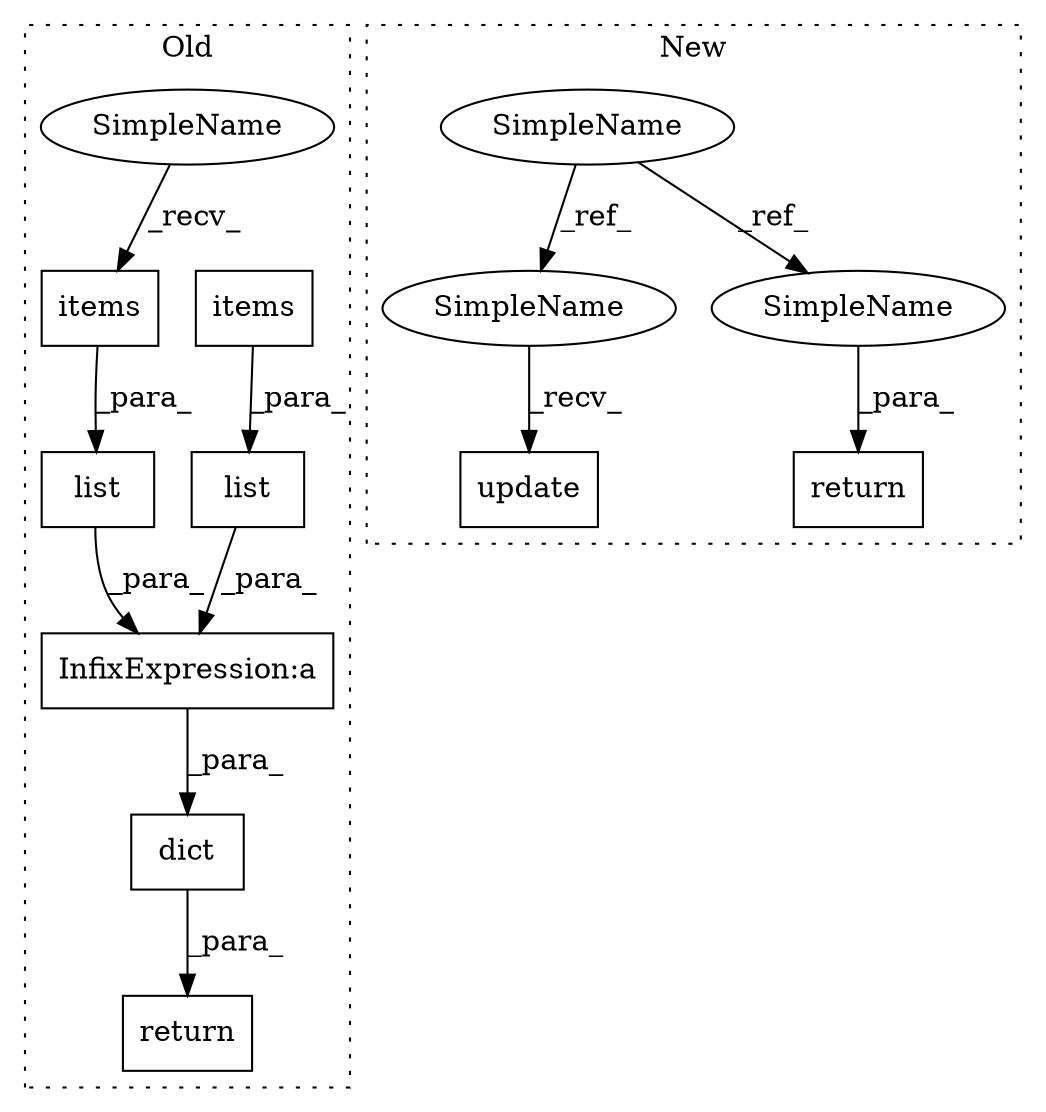 digraph G {
subgraph cluster0 {
1 [label="list" a="32" s="24075,24099" l="5,1" shape="box"];
3 [label="dict" a="32" s="24070,24123" l="5,1" shape="box"];
4 [label="InfixExpression:a" a="27" s="24100" l="3" shape="box"];
5 [label="list" a="32" s="24103,24122" l="5,1" shape="box"];
6 [label="items" a="32" s="24115" l="7" shape="box"];
7 [label="return" a="41" s="24063" l="7" shape="box"];
8 [label="items" a="32" s="24092" l="7" shape="box"];
13 [label="SimpleName" a="42" s="24080" l="11" shape="ellipse"];
label = "Old";
style="dotted";
}
subgraph cluster1 {
2 [label="update" a="32" s="28978,28991" l="7,1" shape="box"];
9 [label="SimpleName" a="42" s="28905" l="11" shape="ellipse"];
10 [label="return" a="41" s="28998" l="7" shape="box"];
11 [label="SimpleName" a="42" s="28966" l="11" shape="ellipse"];
12 [label="SimpleName" a="42" s="29005" l="11" shape="ellipse"];
label = "New";
style="dotted";
}
1 -> 4 [label="_para_"];
3 -> 7 [label="_para_"];
4 -> 3 [label="_para_"];
5 -> 4 [label="_para_"];
6 -> 5 [label="_para_"];
8 -> 1 [label="_para_"];
9 -> 11 [label="_ref_"];
9 -> 12 [label="_ref_"];
11 -> 2 [label="_recv_"];
12 -> 10 [label="_para_"];
13 -> 8 [label="_recv_"];
}